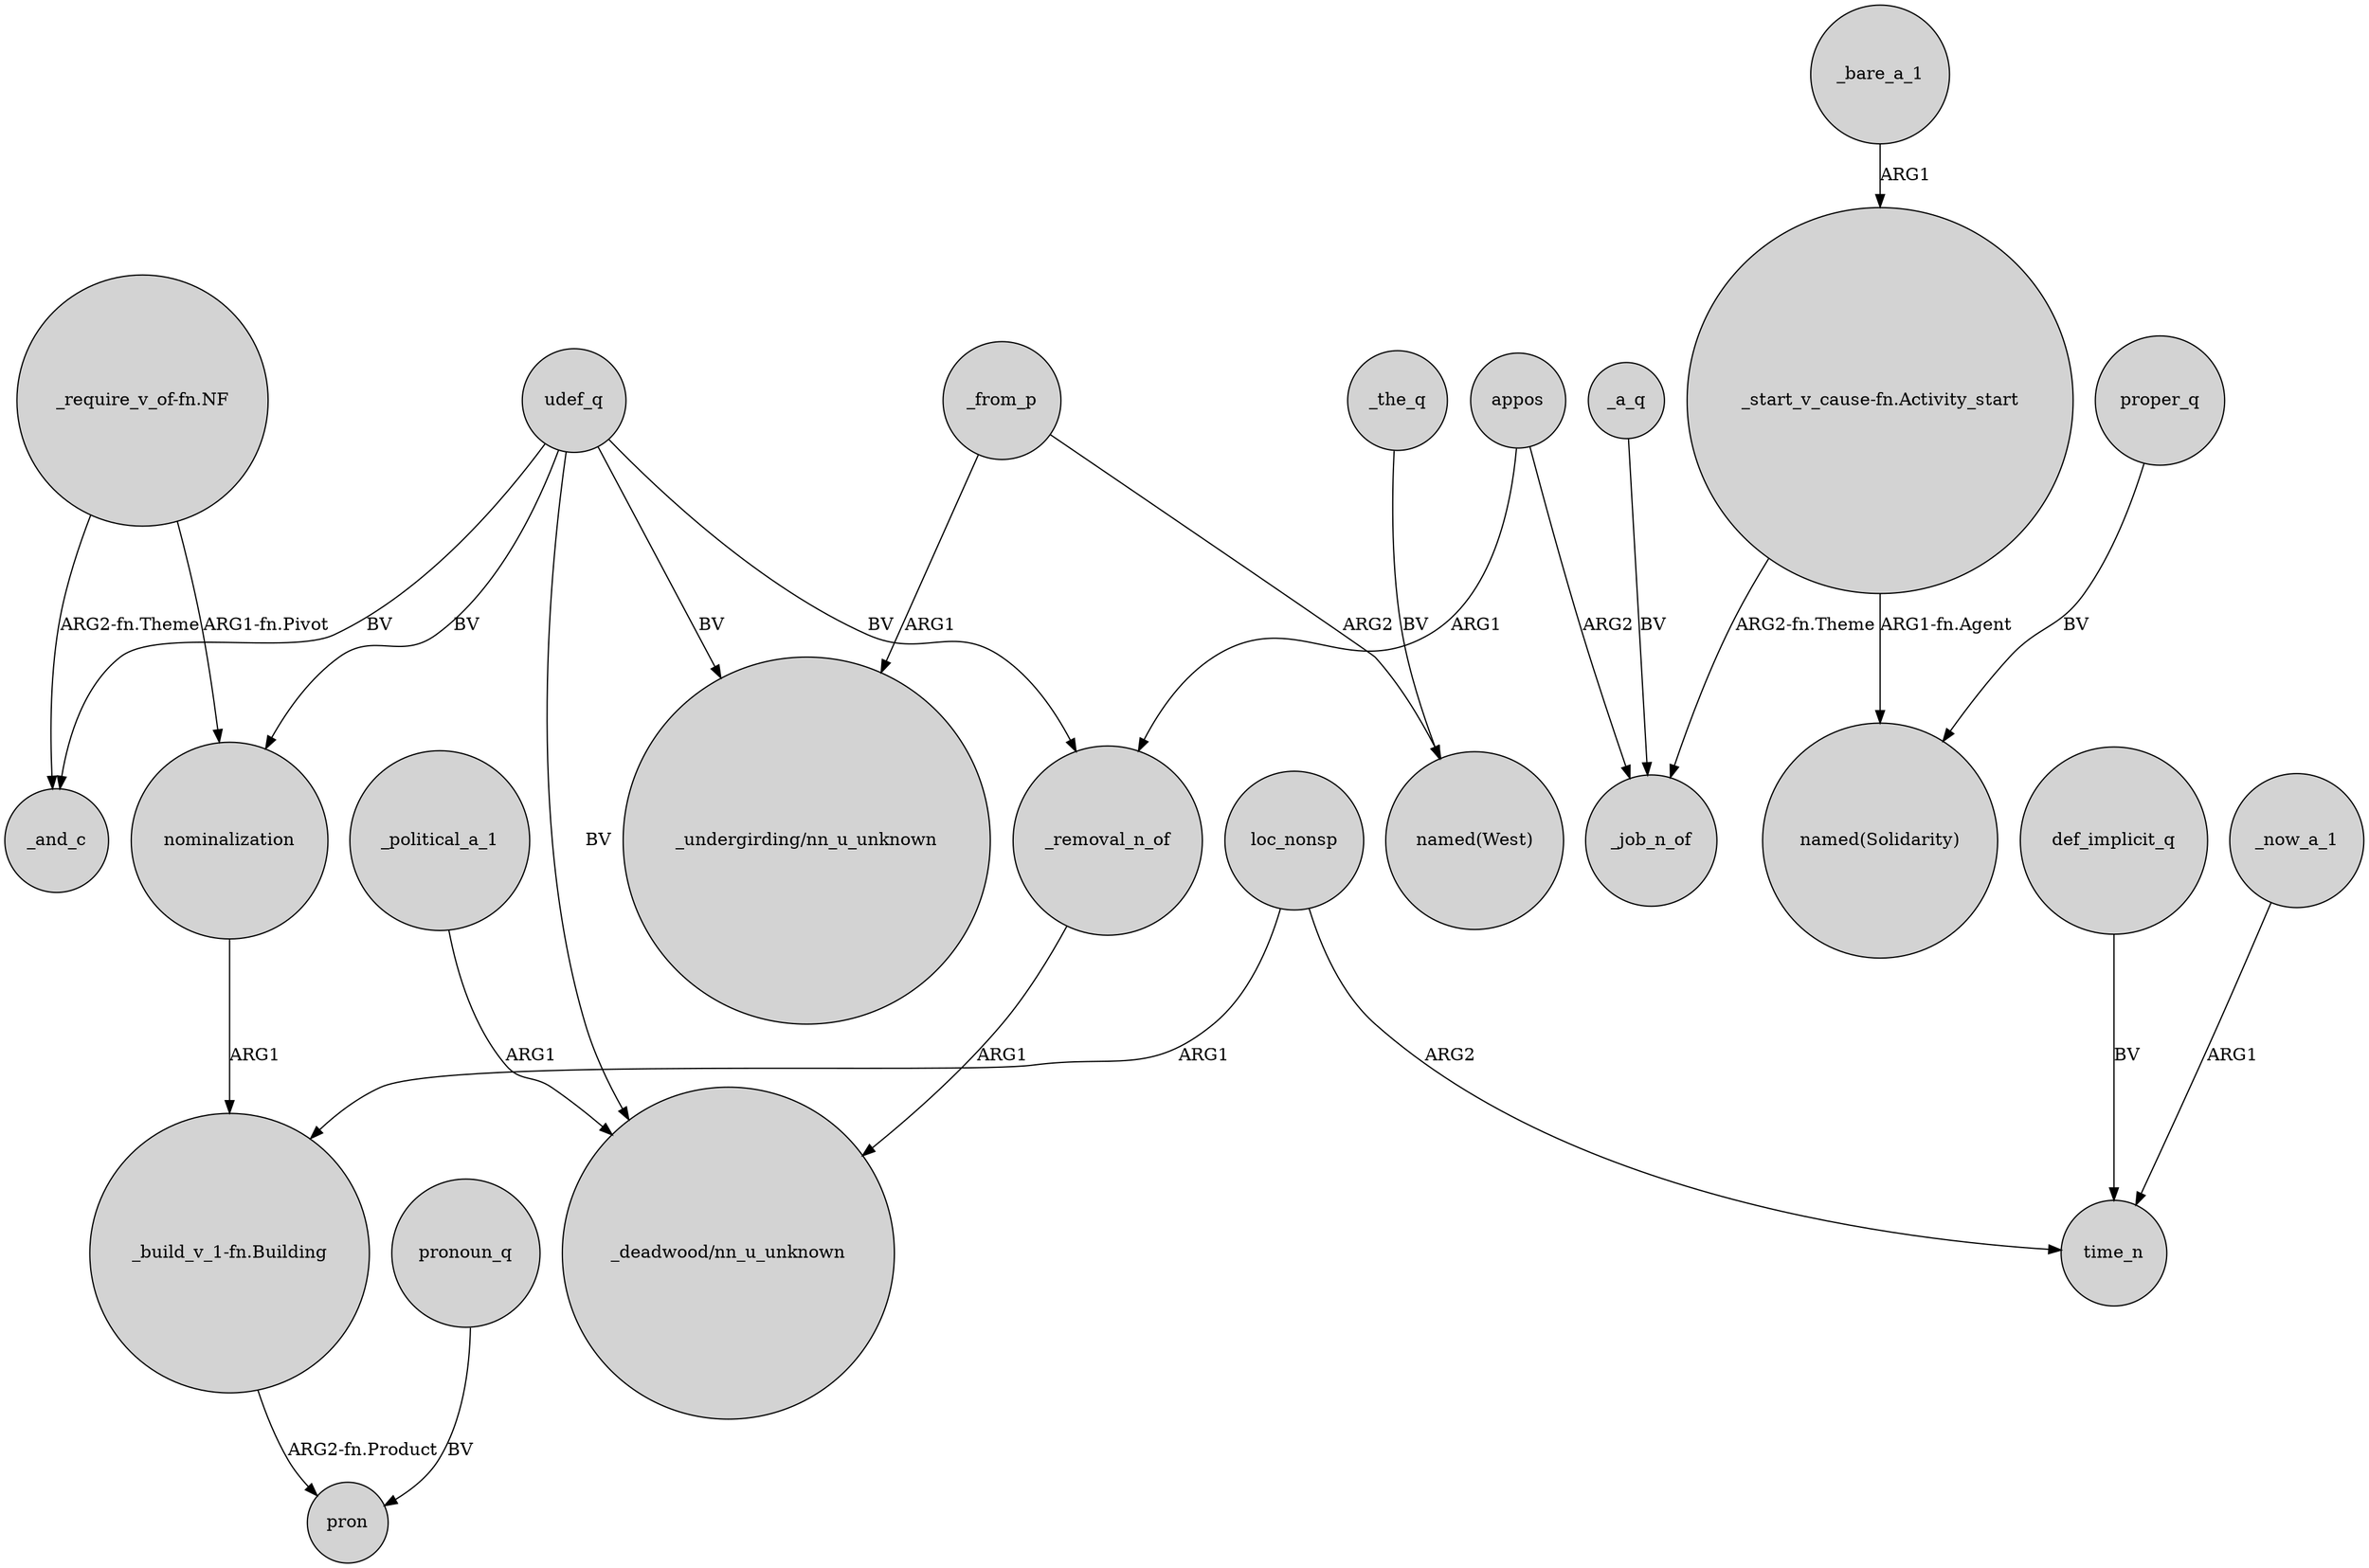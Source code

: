 digraph {
	node [shape=circle style=filled]
	loc_nonsp -> "_build_v_1-fn.Building" [label=ARG1]
	"_require_v_of-fn.NF" -> _and_c [label="ARG2-fn.Theme"]
	_from_p -> "named(West)" [label=ARG2]
	"_start_v_cause-fn.Activity_start" -> _job_n_of [label="ARG2-fn.Theme"]
	"_build_v_1-fn.Building" -> pron [label="ARG2-fn.Product"]
	_political_a_1 -> "_deadwood/nn_u_unknown" [label=ARG1]
	_removal_n_of -> "_deadwood/nn_u_unknown" [label=ARG1]
	_a_q -> _job_n_of [label=BV]
	nominalization -> "_build_v_1-fn.Building" [label=ARG1]
	"_require_v_of-fn.NF" -> nominalization [label="ARG1-fn.Pivot"]
	udef_q -> _removal_n_of [label=BV]
	loc_nonsp -> time_n [label=ARG2]
	udef_q -> "_undergirding/nn_u_unknown" [label=BV]
	"_start_v_cause-fn.Activity_start" -> "named(Solidarity)" [label="ARG1-fn.Agent"]
	pronoun_q -> pron [label=BV]
	proper_q -> "named(Solidarity)" [label=BV]
	appos -> _removal_n_of [label=ARG1]
	_now_a_1 -> time_n [label=ARG1]
	appos -> _job_n_of [label=ARG2]
	udef_q -> nominalization [label=BV]
	udef_q -> "_deadwood/nn_u_unknown" [label=BV]
	_the_q -> "named(West)" [label=BV]
	udef_q -> _and_c [label=BV]
	_bare_a_1 -> "_start_v_cause-fn.Activity_start" [label=ARG1]
	def_implicit_q -> time_n [label=BV]
	_from_p -> "_undergirding/nn_u_unknown" [label=ARG1]
}
